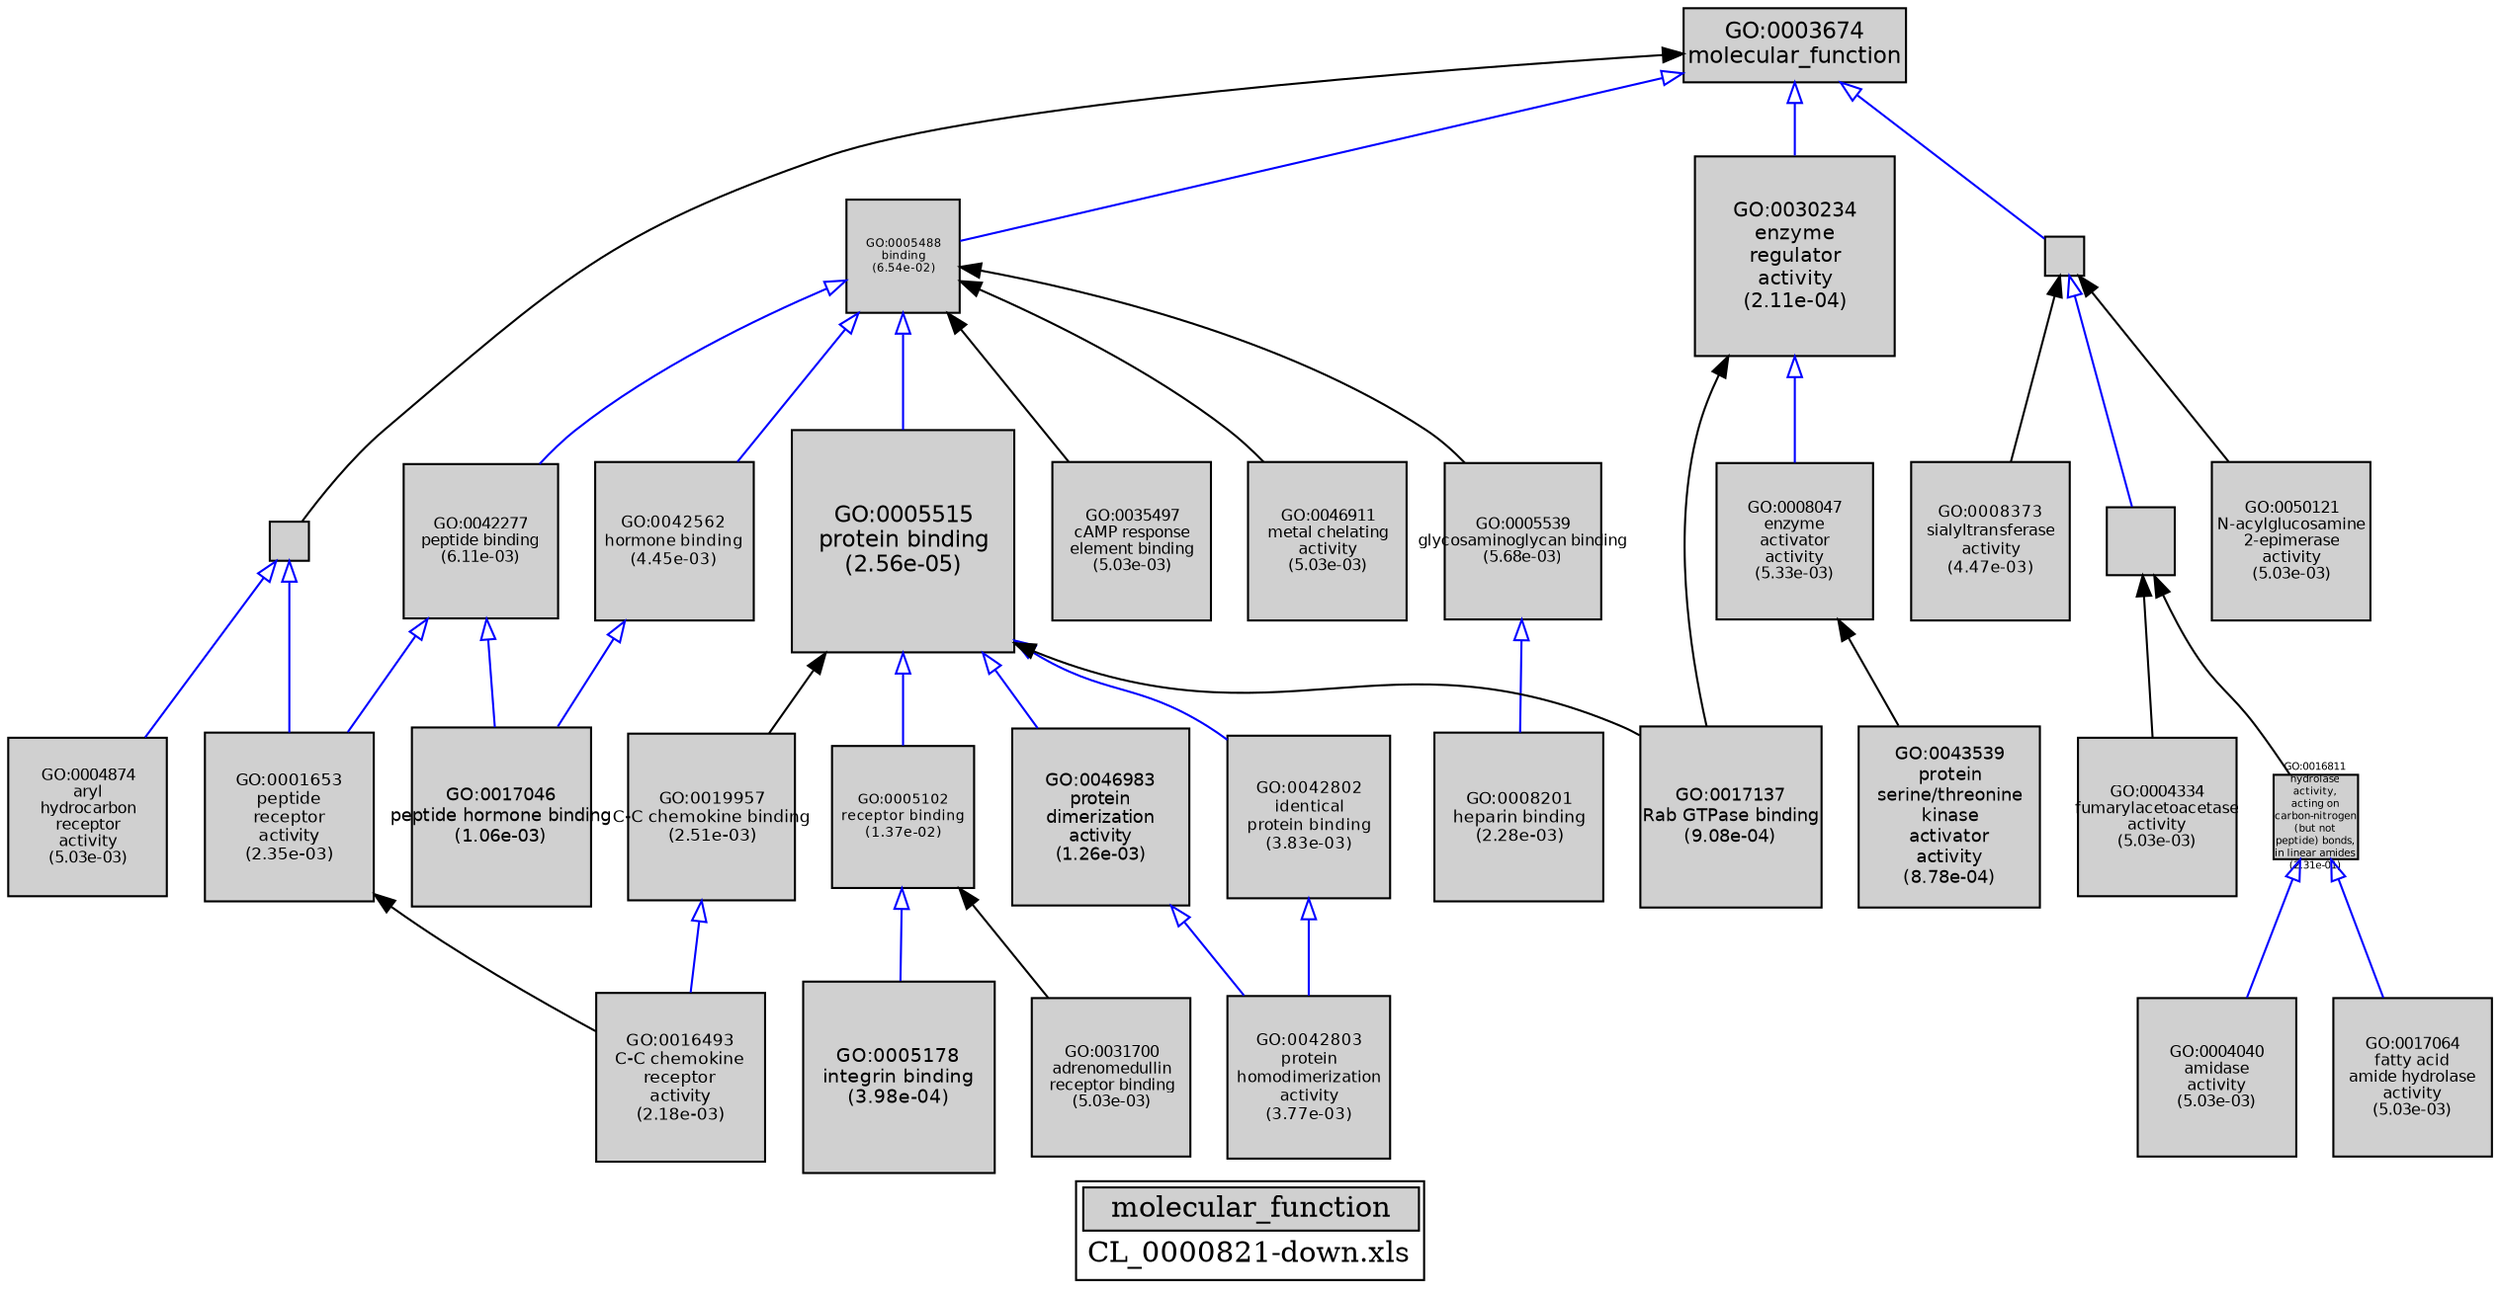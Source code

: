 digraph "molecular_function" {
graph [ bgcolor = "#FFFFFF", label = <<TABLE COLOR="black" BGCOLOR="white"><TR><TD COLSPAN="2" BGCOLOR="#D0D0D0"><FONT COLOR="black">molecular_function</FONT></TD></TR><TR><TD BORDER="0">CL_0000821-down.xls</TD></TR></TABLE>> ];
node [ fontname = "Helvetica" ];

subgraph "nodes" {

node [ style = "filled", fixedsize = "true", width = 1, shape = "box", fontsize = 9, fillcolor = "#D0D0D0", fontcolor = "black", color = "black" ];

"GO:0046911" [ URL = "#GO:0046911", label = <<TABLE BORDER="0"><TR><TD>GO:0046911<BR/>metal chelating<BR/>activity<BR/>(5.03e-03)</TD></TR></TABLE>>, width = 1.06368302209, shape = "box", fontsize = 7.65851775908, height = 1.06368302209 ];
"GO:0038023" [ URL = "#GO:0038023", label = "", width = 0.26628773697, shape = "box", height = 0.26628773697 ];
"GO:0004334" [ URL = "#GO:0004334", label = <<TABLE BORDER="0"><TR><TD>GO:0004334<BR/>fumarylacetoacetase<BR/>activity<BR/>(5.03e-03)</TD></TR></TABLE>>, width = 1.06368302209, shape = "box", fontsize = 7.65851775908, height = 1.06368302209 ];
"GO:0008047" [ URL = "#GO:0008047", label = <<TABLE BORDER="0"><TR><TD>GO:0008047<BR/>enzyme<BR/>activator<BR/>activity<BR/>(5.33e-03)</TD></TR></TABLE>>, width = 1.05781810672, shape = "box", fontsize = 7.61629036838, height = 1.05781810672 ];
"GO:0004040" [ URL = "#GO:0004040", label = <<TABLE BORDER="0"><TR><TD>GO:0004040<BR/>amidase<BR/>activity<BR/>(5.03e-03)</TD></TR></TABLE>>, width = 1.06368302209, shape = "box", fontsize = 7.65851775908, height = 1.06368302209 ];
"GO:0005539" [ URL = "#GO:0005539", label = <<TABLE BORDER="0"><TR><TD>GO:0005539<BR/>glycosaminoglycan binding<BR/>(5.68e-03)</TD></TR></TABLE>>, width = 1.05157900712, shape = "box", fontsize = 7.57136885124, height = 1.05157900712 ];
"GO:0016811" [ URL = "#GO:0016811", label = <<TABLE BORDER="0"><TR><TD>GO:0016811<BR/>hydrolase<BR/>activity,<BR/>acting on<BR/>carbon-nitrogen<BR/>(but not<BR/>peptide) bonds,<BR/>in linear amides<BR/>(2.31e-01)</TD></TR></TABLE>>, width = 0.566135305596, shape = "box", fontsize = 5.0, height = 0.566135305596 ];
"GO:0004874" [ URL = "#GO:0004874", label = <<TABLE BORDER="0"><TR><TD>GO:0004874<BR/>aryl<BR/>hydrocarbon<BR/>receptor<BR/>activity<BR/>(5.03e-03)</TD></TR></TABLE>>, width = 1.06368302209, shape = "box", fontsize = 7.65851775908, height = 1.06368302209 ];
"GO:0008201" [ URL = "#GO:0008201", label = <<TABLE BORDER="0"><TR><TD>GO:0008201<BR/>heparin binding<BR/>(2.28e-03)</TD></TR></TABLE>>, width = 1.13990722095, shape = "box", fontsize = 8.20733199084, height = 1.13990722095 ];
"GO:0001653" [ URL = "#GO:0001653", label = <<TABLE BORDER="0"><TR><TD>GO:0001653<BR/>peptide<BR/>receptor<BR/>activity<BR/>(2.35e-03)</TD></TR></TABLE>>, width = 1.13684231037, shape = "box", fontsize = 8.1852646347, height = 1.13684231037 ];
"GO:0042802" [ URL = "#GO:0042802", label = <<TABLE BORDER="0"><TR><TD>GO:0042802<BR/>identical<BR/>protein binding<BR/>(3.83e-03)</TD></TR></TABLE>>, width = 1.09051634841, shape = "box", fontsize = 7.85171770853, height = 1.09051634841 ];
"GO:0042277" [ URL = "#GO:0042277", label = <<TABLE BORDER="0"><TR><TD>GO:0042277<BR/>peptide binding<BR/>(6.11e-03)</TD></TR></TABLE>>, width = 1.04409365547, shape = "box", fontsize = 7.51747431942, height = 1.04409365547 ];
"GO:0005488" [ URL = "#GO:0005488", label = <<TABLE BORDER="0"><TR><TD>GO:0005488<BR/>binding<BR/>(6.54e-02)</TD></TR></TABLE>>, width = 0.766707167842, shape = "box", fontsize = 5.52029160846, height = 0.766707167842 ];
"GO:0008373" [ URL = "#GO:0008373", label = <<TABLE BORDER="0"><TR><TD>GO:0008373<BR/>sialyltransferase<BR/>activity<BR/>(4.47e-03)</TD></TR></TABLE>>, width = 1.07533696136, shape = "box", fontsize = 7.74242612178, height = 1.07533696136 ];
"GO:0016493" [ URL = "#GO:0016493", label = <<TABLE BORDER="0"><TR><TD>GO:0016493<BR/>C-C chemokine<BR/>receptor<BR/>activity<BR/>(2.18e-03)</TD></TR></TABLE>>, width = 1.14376658431, shape = "box", fontsize = 8.23511940703, height = 1.14376658431 ];
"GO:0019957" [ URL = "#GO:0019957", label = <<TABLE BORDER="0"><TR><TD>GO:0019957<BR/>C-C chemokine binding<BR/>(2.51e-03)</TD></TR></TABLE>>, width = 1.13073866208, shape = "box", fontsize = 8.14131836699, height = 1.13073866208 ];
"GO:0005102" [ URL = "#GO:0005102", label = <<TABLE BORDER="0"><TR><TD>GO:0005102<BR/>receptor binding<BR/>(1.37e-02)</TD></TR></TABLE>>, width = 0.959054626734, shape = "box", fontsize = 6.90519331249, height = 0.959054626734 ];
"GO:0005515" [ URL = "#GO:0005515", label = <<TABLE BORDER="0"><TR><TD>GO:0005515<BR/>protein binding<BR/>(2.56e-05)</TD></TR></TABLE>>, width = 1.5, shape = "box", fontsize = 10.8, height = 1.5 ];
"GO:0031700" [ URL = "#GO:0031700", label = <<TABLE BORDER="0"><TR><TD>GO:0031700<BR/>adrenomedullin<BR/>receptor binding<BR/>(5.03e-03)</TD></TR></TABLE>>, width = 1.06368302209, shape = "box", fontsize = 7.65851775908, height = 1.06368302209 ];
"GO:0003824" [ URL = "#GO:0003824", label = "", width = 0.262990227727, shape = "box", height = 0.262990227727 ];
"GO:0016787" [ URL = "#GO:0016787", label = "", width = 0.452533779263, shape = "box", height = 0.452533779263 ];
"GO:0017046" [ URL = "#GO:0017046", label = <<TABLE BORDER="0"><TR><TD>GO:0017046<BR/>peptide hormone binding<BR/>(1.06e-03)</TD></TR></TABLE>>, width = 1.20922623018, shape = "box", fontsize = 8.70642885729, height = 1.20922623018 ];
"GO:0017064" [ URL = "#GO:0017064", label = <<TABLE BORDER="0"><TR><TD>GO:0017064<BR/>fatty acid<BR/>amide hydrolase<BR/>activity<BR/>(5.03e-03)</TD></TR></TABLE>>, width = 1.06368302209, shape = "box", fontsize = 7.65851775908, height = 1.06368302209 ];
"GO:0005178" [ URL = "#GO:0005178", label = <<TABLE BORDER="0"><TR><TD>GO:0005178<BR/>integrin binding<BR/>(3.98e-04)</TD></TR></TABLE>>, width = 1.29186081551, shape = "box", fontsize = 9.30139787168, height = 1.29186081551 ];
"GO:0043539" [ URL = "#GO:0043539", label = <<TABLE BORDER="0"><TR><TD>GO:0043539<BR/>protein<BR/>serine/threonine<BR/>kinase<BR/>activator<BR/>activity<BR/>(8.78e-04)</TD></TR></TABLE>>, width = 1.22525281684, shape = "box", fontsize = 8.82182028123, height = 1.22525281684 ];
"GO:0050121" [ URL = "#GO:0050121", label = <<TABLE BORDER="0"><TR><TD>GO:0050121<BR/>N-acylglucosamine<BR/>2-epimerase<BR/>activity<BR/>(5.03e-03)</TD></TR></TABLE>>, width = 1.06368302209, shape = "box", fontsize = 7.65851775908, height = 1.06368302209 ];
"GO:0046983" [ URL = "#GO:0046983", label = <<TABLE BORDER="0"><TR><TD>GO:0046983<BR/>protein<BR/>dimerization<BR/>activity<BR/>(1.26e-03)</TD></TR></TABLE>>, width = 1.19391444141, shape = "box", fontsize = 8.59618397817, height = 1.19391444141 ];
"GO:0035497" [ URL = "#GO:0035497", label = <<TABLE BORDER="0"><TR><TD>GO:0035497<BR/>cAMP response<BR/>element binding<BR/>(5.03e-03)</TD></TR></TABLE>>, width = 1.06368302209, shape = "box", fontsize = 7.65851775908, height = 1.06368302209 ];
"GO:0017137" [ URL = "#GO:0017137", label = <<TABLE BORDER="0"><TR><TD>GO:0017137<BR/>Rab GTPase binding<BR/>(9.08e-04)</TD></TR></TABLE>>, width = 1.22236706173, shape = "box", fontsize = 8.80104284443, height = 1.22236706173 ];
"GO:0030234" [ URL = "#GO:0030234", label = <<TABLE BORDER="0"><TR><TD>GO:0030234<BR/>enzyme<BR/>regulator<BR/>activity<BR/>(2.11e-04)</TD></TR></TABLE>>, width = 1.34273775137, shape = "box", fontsize = 9.66771180989, height = 1.34273775137 ];
"GO:0042562" [ URL = "#GO:0042562", label = <<TABLE BORDER="0"><TR><TD>GO:0042562<BR/>hormone binding<BR/>(4.45e-03)</TD></TR></TABLE>>, width = 1.07573642424, shape = "box", fontsize = 7.74530225456, height = 1.07573642424 ];
"GO:0003674" [ URL = "#GO:0003674", label = <<TABLE BORDER="0"><TR><TD>GO:0003674<BR/>molecular_function</TD></TR></TABLE>>, width = 1.5, shape = "box", fontsize = 10.8 ];
"GO:0042803" [ URL = "#GO:0042803", label = <<TABLE BORDER="0"><TR><TD>GO:0042803<BR/>protein<BR/>homodimerization<BR/>activity<BR/>(3.77e-03)</TD></TR></TABLE>>, width = 1.09213733466, shape = "box", fontsize = 7.86338880957, height = 1.09213733466 ];
}
subgraph "edges" {


edge [ dir = "back", weight = 1 ];
subgraph "regulates" {


edge [ color = "cyan", arrowtail = "none" ];
subgraph "positive" {


edge [ color = "green", arrowtail = "vee" ];
}
subgraph "negative" {


edge [ color = "red", arrowtail = "tee" ];
}
}
subgraph "part_of" {


edge [ color = "purple", arrowtail = "diamond", weight = 2.5 ];
}
subgraph "is_a" {


edge [ color = "blue", arrowtail = "empty", weight = 5.0 ];
"GO:0016811" -> "GO:0004040";
"GO:0042277" -> "GO:0001653";
"GO:0038023" -> "GO:0004874";
"GO:0030234" -> "GO:0008047";
"GO:0003674" -> "GO:0005488";
"GO:0003674" -> "GO:0030234";
"GO:0003824" -> "GO:0016787";
"GO:0005515" -> "GO:0046983";
"GO:0019957" -> "GO:0016493";
"GO:0005515" -> "GO:0005102";
"GO:0005488" -> "GO:0042562";
"GO:0005488" -> "GO:0042277";
"GO:0042562" -> "GO:0017046";
"GO:0003674" -> "GO:0003824";
"GO:0046983" -> "GO:0042803";
"GO:0005539" -> "GO:0008201";
"GO:0042802" -> "GO:0042803";
"GO:0005102" -> "GO:0005178";
"GO:0038023" -> "GO:0001653";
"GO:0016811" -> "GO:0017064";
"GO:0042277" -> "GO:0017046";
"GO:0005515" -> "GO:0042802";
"GO:0005488" -> "GO:0005515";
}
"GO:0005102" -> "GO:0031700";
"GO:0008047" -> "GO:0043539";
"GO:0005515" -> "GO:0017137";
"GO:0005488" -> "GO:0005539";
"GO:0016787" -> "GO:0016811";
"GO:0003824" -> "GO:0050121";
"GO:0003824" -> "GO:0008373";
"GO:0005488" -> "GO:0035497";
"GO:0005515" -> "GO:0019957";
"GO:0005488" -> "GO:0046911";
"GO:0016787" -> "GO:0004334";
"GO:0003674" -> "GO:0038023";
"GO:0001653" -> "GO:0016493";
"GO:0030234" -> "GO:0017137";
}
}
